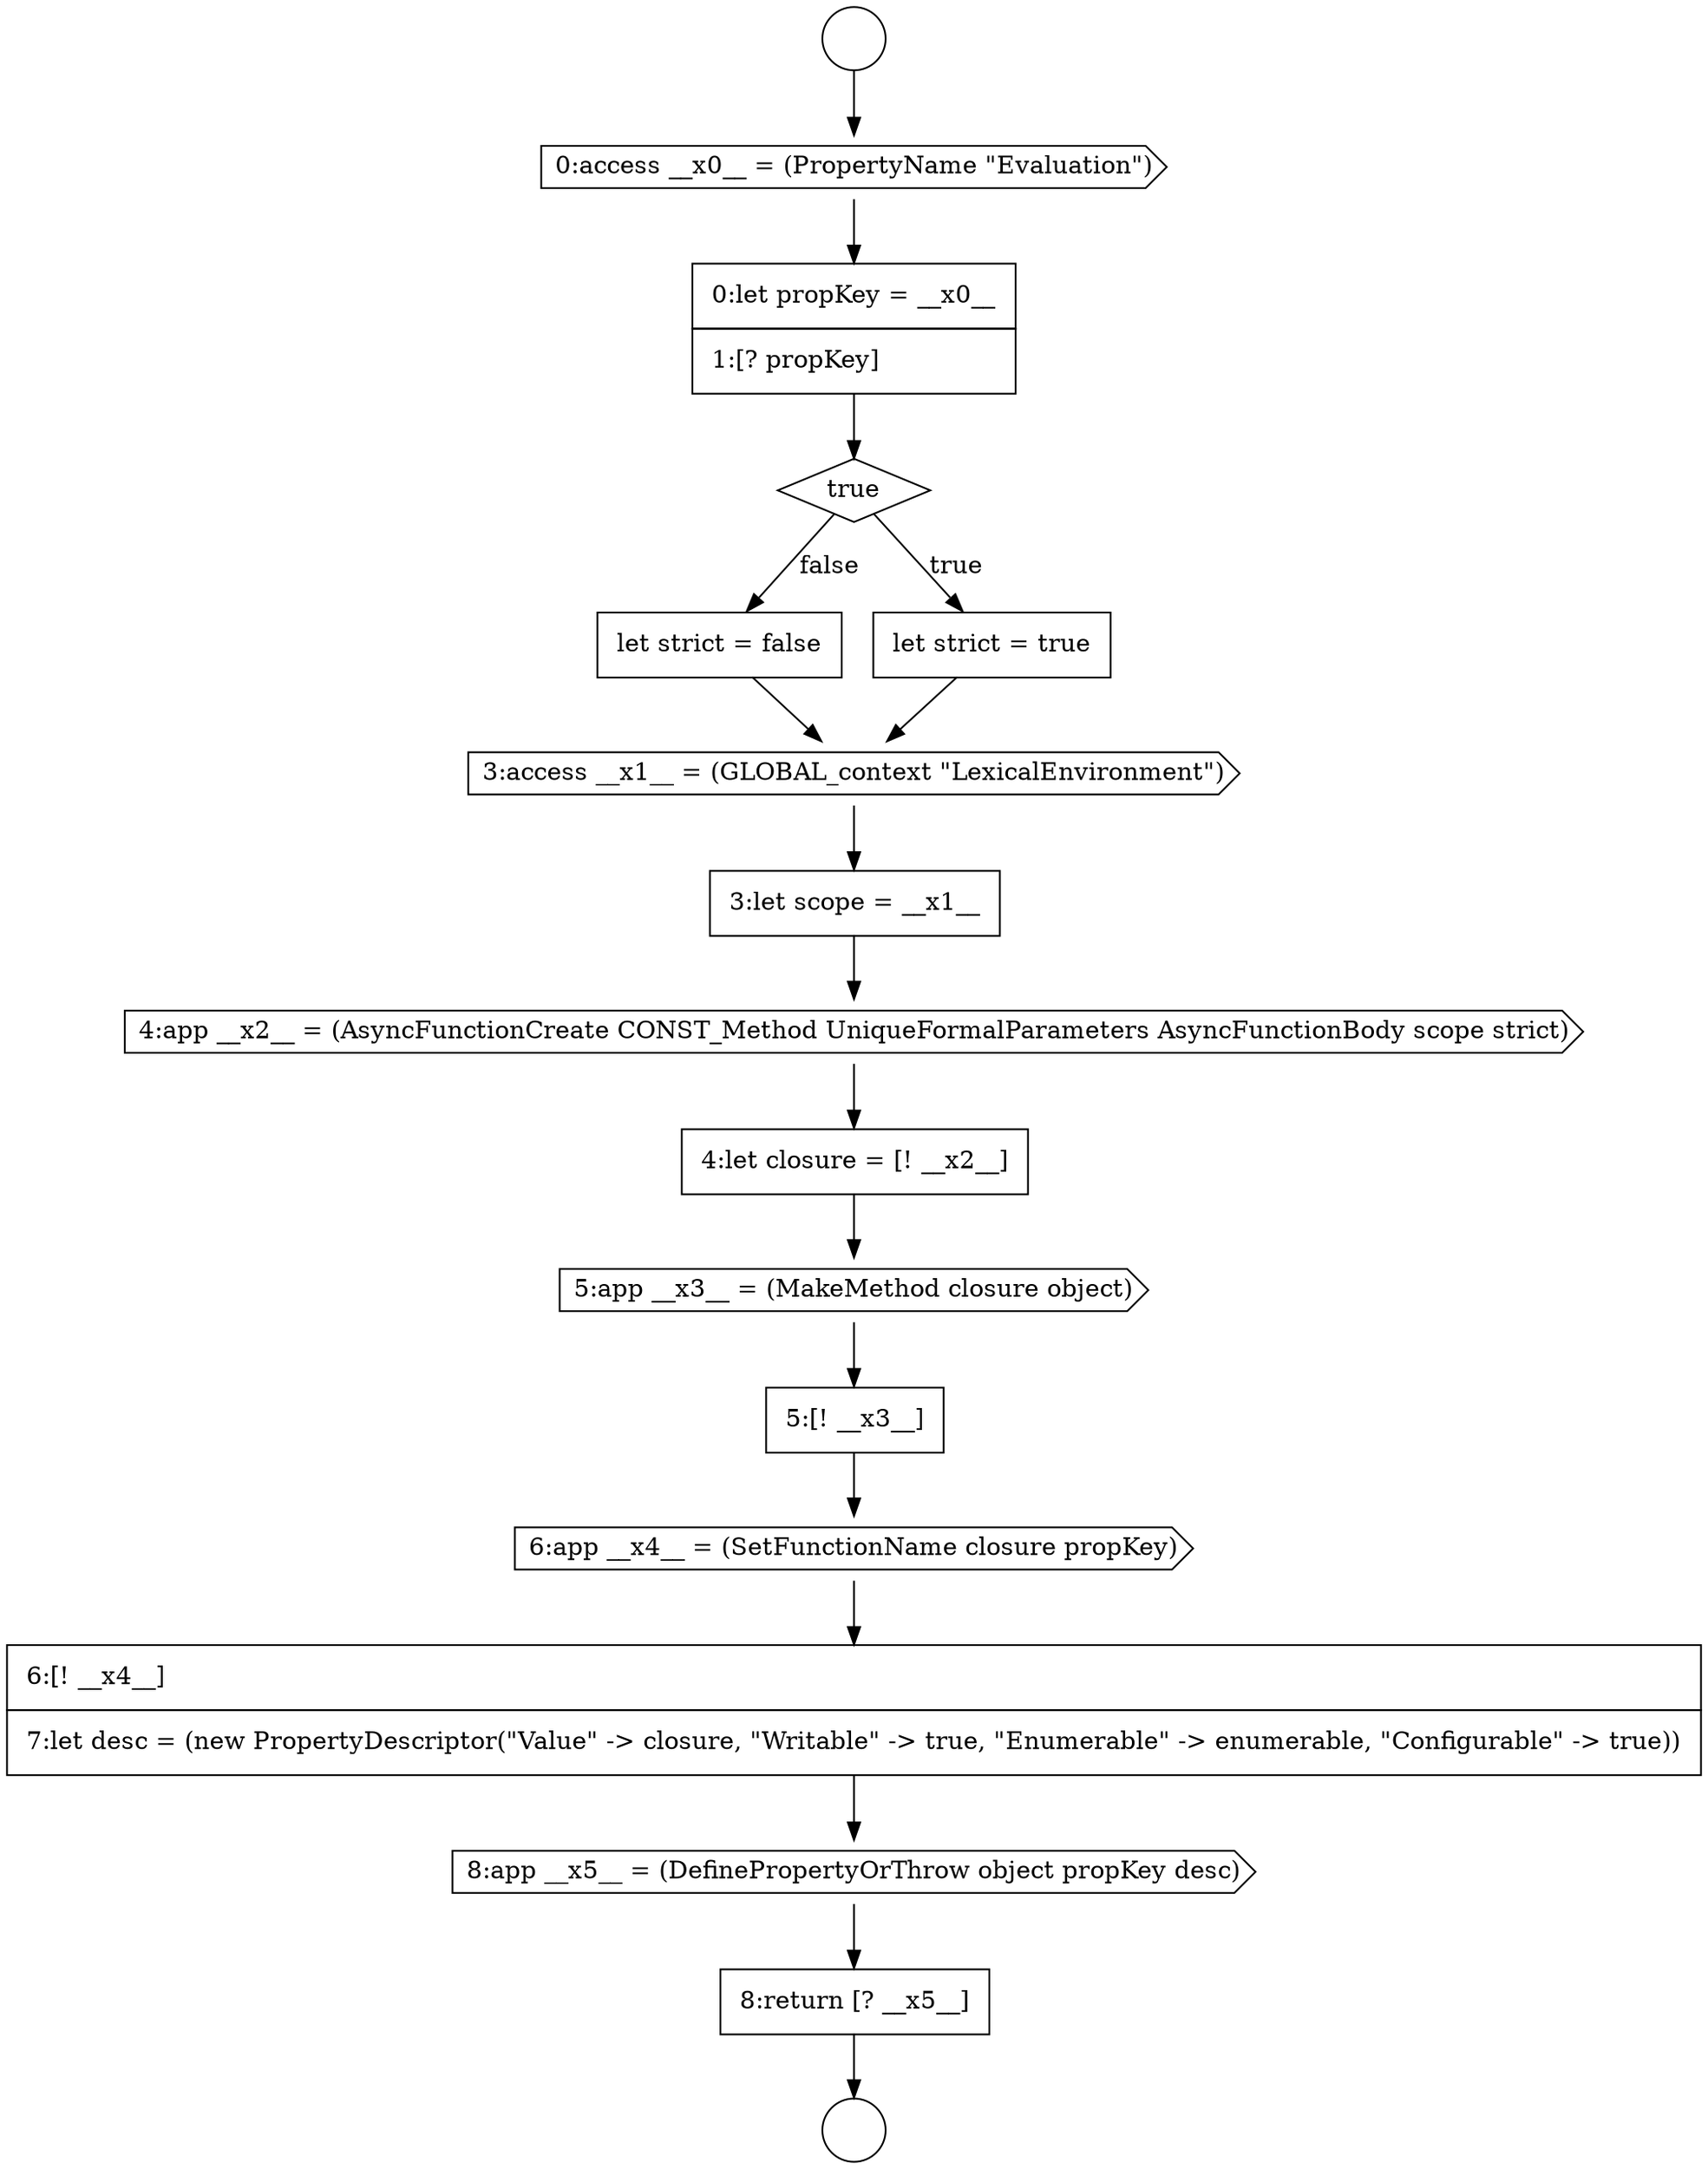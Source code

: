 digraph {
  node8709 [shape=cds, label=<<font color="black">3:access __x1__ = (GLOBAL_context &quot;LexicalEnvironment&quot;)</font>> color="black" fillcolor="white" style=filled]
  node8705 [shape=none, margin=0, label=<<font color="black">
    <table border="0" cellborder="1" cellspacing="0" cellpadding="10">
      <tr><td align="left">0:let propKey = __x0__</td></tr>
      <tr><td align="left">1:[? propKey]</td></tr>
    </table>
  </font>> color="black" fillcolor="white" style=filled]
  node8712 [shape=none, margin=0, label=<<font color="black">
    <table border="0" cellborder="1" cellspacing="0" cellpadding="10">
      <tr><td align="left">4:let closure = [! __x2__]</td></tr>
    </table>
  </font>> color="black" fillcolor="white" style=filled]
  node8714 [shape=none, margin=0, label=<<font color="black">
    <table border="0" cellborder="1" cellspacing="0" cellpadding="10">
      <tr><td align="left">5:[! __x3__]</td></tr>
    </table>
  </font>> color="black" fillcolor="white" style=filled]
  node8704 [shape=cds, label=<<font color="black">0:access __x0__ = (PropertyName &quot;Evaluation&quot;)</font>> color="black" fillcolor="white" style=filled]
  node8708 [shape=none, margin=0, label=<<font color="black">
    <table border="0" cellborder="1" cellspacing="0" cellpadding="10">
      <tr><td align="left">let strict = false</td></tr>
    </table>
  </font>> color="black" fillcolor="white" style=filled]
  node8711 [shape=cds, label=<<font color="black">4:app __x2__ = (AsyncFunctionCreate CONST_Method UniqueFormalParameters AsyncFunctionBody scope strict)</font>> color="black" fillcolor="white" style=filled]
  node8715 [shape=cds, label=<<font color="black">6:app __x4__ = (SetFunctionName closure propKey)</font>> color="black" fillcolor="white" style=filled]
  node8707 [shape=none, margin=0, label=<<font color="black">
    <table border="0" cellborder="1" cellspacing="0" cellpadding="10">
      <tr><td align="left">let strict = true</td></tr>
    </table>
  </font>> color="black" fillcolor="white" style=filled]
  node8716 [shape=none, margin=0, label=<<font color="black">
    <table border="0" cellborder="1" cellspacing="0" cellpadding="10">
      <tr><td align="left">6:[! __x4__]</td></tr>
      <tr><td align="left">7:let desc = (new PropertyDescriptor(&quot;Value&quot; -&gt; closure, &quot;Writable&quot; -&gt; true, &quot;Enumerable&quot; -&gt; enumerable, &quot;Configurable&quot; -&gt; true))</td></tr>
    </table>
  </font>> color="black" fillcolor="white" style=filled]
  node8710 [shape=none, margin=0, label=<<font color="black">
    <table border="0" cellborder="1" cellspacing="0" cellpadding="10">
      <tr><td align="left">3:let scope = __x1__</td></tr>
    </table>
  </font>> color="black" fillcolor="white" style=filled]
  node8706 [shape=diamond, label=<<font color="black">true</font>> color="black" fillcolor="white" style=filled]
  node8702 [shape=circle label=" " color="black" fillcolor="white" style=filled]
  node8717 [shape=cds, label=<<font color="black">8:app __x5__ = (DefinePropertyOrThrow object propKey desc)</font>> color="black" fillcolor="white" style=filled]
  node8703 [shape=circle label=" " color="black" fillcolor="white" style=filled]
  node8713 [shape=cds, label=<<font color="black">5:app __x3__ = (MakeMethod closure object)</font>> color="black" fillcolor="white" style=filled]
  node8718 [shape=none, margin=0, label=<<font color="black">
    <table border="0" cellborder="1" cellspacing="0" cellpadding="10">
      <tr><td align="left">8:return [? __x5__]</td></tr>
    </table>
  </font>> color="black" fillcolor="white" style=filled]
  node8711 -> node8712 [ color="black"]
  node8705 -> node8706 [ color="black"]
  node8716 -> node8717 [ color="black"]
  node8706 -> node8707 [label=<<font color="black">true</font>> color="black"]
  node8706 -> node8708 [label=<<font color="black">false</font>> color="black"]
  node8713 -> node8714 [ color="black"]
  node8714 -> node8715 [ color="black"]
  node8710 -> node8711 [ color="black"]
  node8708 -> node8709 [ color="black"]
  node8704 -> node8705 [ color="black"]
  node8707 -> node8709 [ color="black"]
  node8715 -> node8716 [ color="black"]
  node8717 -> node8718 [ color="black"]
  node8709 -> node8710 [ color="black"]
  node8702 -> node8704 [ color="black"]
  node8718 -> node8703 [ color="black"]
  node8712 -> node8713 [ color="black"]
}
